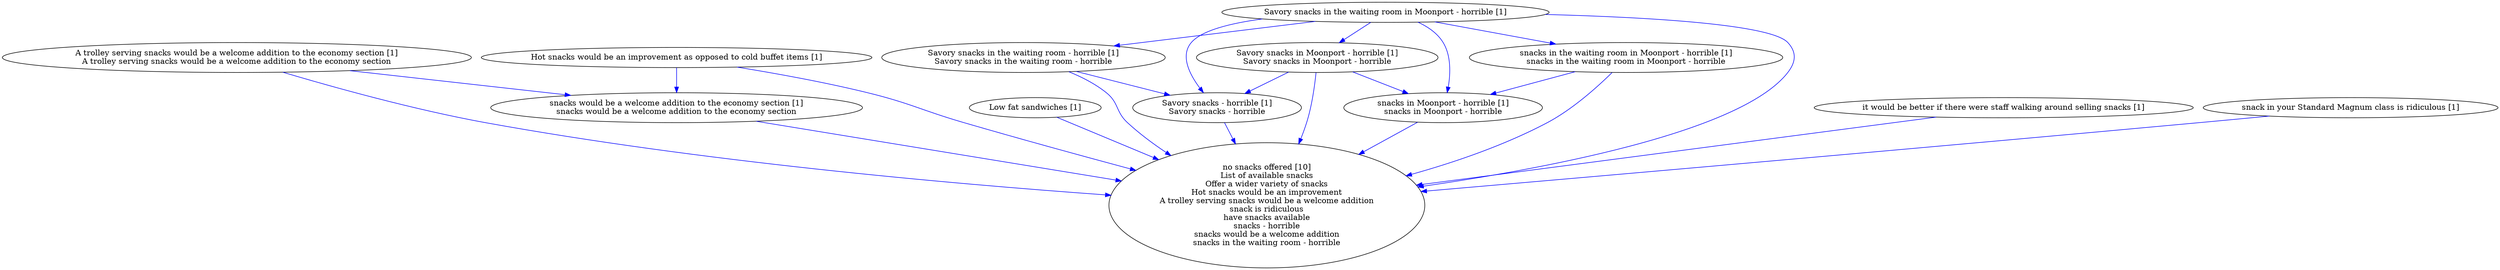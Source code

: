 digraph collapsedGraph {
"no snacks offered [10]\nList of available snacks\nOffer a wider variety of snacks\nHot snacks would be an improvement\nA trolley serving snacks would be a welcome addition\nsnack is ridiculous\nhave snacks available\nsnacks - horrible\nsnacks would be a welcome addition\nsnacks in the waiting room - horrible""A trolley serving snacks would be a welcome addition to the economy section [1]\nA trolley serving snacks would be a welcome addition to the economy section""snacks would be a welcome addition to the economy section [1]\nsnacks would be a welcome addition to the economy section""Hot snacks would be an improvement as opposed to cold buffet items [1]""Low fat sandwiches [1]""Savory snacks in the waiting room in Moonport - horrible [1]""Savory snacks in Moonport - horrible [1]\nSavory snacks in Moonport - horrible""Savory snacks - horrible [1]\nSavory snacks - horrible""snacks in Moonport - horrible [1]\nsnacks in Moonport - horrible""Savory snacks in the waiting room - horrible [1]\nSavory snacks in the waiting room - horrible""snacks in the waiting room in Moonport - horrible [1]\nsnacks in the waiting room in Moonport - horrible""it would be better if there were staff walking around selling snacks [1]""snack in your Standard Magnum class is ridiculous [1]""A trolley serving snacks would be a welcome addition to the economy section [1]\nA trolley serving snacks would be a welcome addition to the economy section" -> "snacks would be a welcome addition to the economy section [1]\nsnacks would be a welcome addition to the economy section" [color=blue]
"Hot snacks would be an improvement as opposed to cold buffet items [1]" -> "no snacks offered [10]\nList of available snacks\nOffer a wider variety of snacks\nHot snacks would be an improvement\nA trolley serving snacks would be a welcome addition\nsnack is ridiculous\nhave snacks available\nsnacks - horrible\nsnacks would be a welcome addition\nsnacks in the waiting room - horrible" [color=blue]
"Hot snacks would be an improvement as opposed to cold buffet items [1]" -> "snacks would be a welcome addition to the economy section [1]\nsnacks would be a welcome addition to the economy section" [color=blue]
"Low fat sandwiches [1]" -> "no snacks offered [10]\nList of available snacks\nOffer a wider variety of snacks\nHot snacks would be an improvement\nA trolley serving snacks would be a welcome addition\nsnack is ridiculous\nhave snacks available\nsnacks - horrible\nsnacks would be a welcome addition\nsnacks in the waiting room - horrible" [color=blue]
"Savory snacks in the waiting room in Moonport - horrible [1]" -> "Savory snacks in Moonport - horrible [1]\nSavory snacks in Moonport - horrible" [color=blue]
"Savory snacks in Moonport - horrible [1]\nSavory snacks in Moonport - horrible" -> "Savory snacks - horrible [1]\nSavory snacks - horrible" [color=blue]
"Savory snacks in Moonport - horrible [1]\nSavory snacks in Moonport - horrible" -> "snacks in Moonport - horrible [1]\nsnacks in Moonport - horrible" [color=blue]
"Savory snacks in the waiting room in Moonport - horrible [1]" -> "Savory snacks in the waiting room - horrible [1]\nSavory snacks in the waiting room - horrible" [color=blue]
"Savory snacks in the waiting room - horrible [1]\nSavory snacks in the waiting room - horrible" -> "Savory snacks - horrible [1]\nSavory snacks - horrible" [color=blue]
"Savory snacks in the waiting room in Moonport - horrible [1]" -> "snacks in the waiting room in Moonport - horrible [1]\nsnacks in the waiting room in Moonport - horrible" [color=blue]
"snacks in the waiting room in Moonport - horrible [1]\nsnacks in the waiting room in Moonport - horrible" -> "snacks in Moonport - horrible [1]\nsnacks in Moonport - horrible" [color=blue]
"Savory snacks in the waiting room in Moonport - horrible [1]" -> "snacks in Moonport - horrible [1]\nsnacks in Moonport - horrible" [color=blue]
"Savory snacks in the waiting room in Moonport - horrible [1]" -> "Savory snacks - horrible [1]\nSavory snacks - horrible" [color=blue]
"it would be better if there were staff walking around selling snacks [1]" -> "no snacks offered [10]\nList of available snacks\nOffer a wider variety of snacks\nHot snacks would be an improvement\nA trolley serving snacks would be a welcome addition\nsnack is ridiculous\nhave snacks available\nsnacks - horrible\nsnacks would be a welcome addition\nsnacks in the waiting room - horrible" [color=blue]
"A trolley serving snacks would be a welcome addition to the economy section [1]\nA trolley serving snacks would be a welcome addition to the economy section" -> "no snacks offered [10]\nList of available snacks\nOffer a wider variety of snacks\nHot snacks would be an improvement\nA trolley serving snacks would be a welcome addition\nsnack is ridiculous\nhave snacks available\nsnacks - horrible\nsnacks would be a welcome addition\nsnacks in the waiting room - horrible" [color=blue]
"snacks would be a welcome addition to the economy section [1]\nsnacks would be a welcome addition to the economy section" -> "no snacks offered [10]\nList of available snacks\nOffer a wider variety of snacks\nHot snacks would be an improvement\nA trolley serving snacks would be a welcome addition\nsnack is ridiculous\nhave snacks available\nsnacks - horrible\nsnacks would be a welcome addition\nsnacks in the waiting room - horrible" [color=blue]
"Savory snacks in the waiting room in Moonport - horrible [1]" -> "no snacks offered [10]\nList of available snacks\nOffer a wider variety of snacks\nHot snacks would be an improvement\nA trolley serving snacks would be a welcome addition\nsnack is ridiculous\nhave snacks available\nsnacks - horrible\nsnacks would be a welcome addition\nsnacks in the waiting room - horrible" [color=blue]
"Savory snacks in Moonport - horrible [1]\nSavory snacks in Moonport - horrible" -> "no snacks offered [10]\nList of available snacks\nOffer a wider variety of snacks\nHot snacks would be an improvement\nA trolley serving snacks would be a welcome addition\nsnack is ridiculous\nhave snacks available\nsnacks - horrible\nsnacks would be a welcome addition\nsnacks in the waiting room - horrible" [color=blue]
"Savory snacks - horrible [1]\nSavory snacks - horrible" -> "no snacks offered [10]\nList of available snacks\nOffer a wider variety of snacks\nHot snacks would be an improvement\nA trolley serving snacks would be a welcome addition\nsnack is ridiculous\nhave snacks available\nsnacks - horrible\nsnacks would be a welcome addition\nsnacks in the waiting room - horrible" [color=blue]
"snacks in Moonport - horrible [1]\nsnacks in Moonport - horrible" -> "no snacks offered [10]\nList of available snacks\nOffer a wider variety of snacks\nHot snacks would be an improvement\nA trolley serving snacks would be a welcome addition\nsnack is ridiculous\nhave snacks available\nsnacks - horrible\nsnacks would be a welcome addition\nsnacks in the waiting room - horrible" [color=blue]
"Savory snacks in the waiting room - horrible [1]\nSavory snacks in the waiting room - horrible" -> "no snacks offered [10]\nList of available snacks\nOffer a wider variety of snacks\nHot snacks would be an improvement\nA trolley serving snacks would be a welcome addition\nsnack is ridiculous\nhave snacks available\nsnacks - horrible\nsnacks would be a welcome addition\nsnacks in the waiting room - horrible" [color=blue]
"snacks in the waiting room in Moonport - horrible [1]\nsnacks in the waiting room in Moonport - horrible" -> "no snacks offered [10]\nList of available snacks\nOffer a wider variety of snacks\nHot snacks would be an improvement\nA trolley serving snacks would be a welcome addition\nsnack is ridiculous\nhave snacks available\nsnacks - horrible\nsnacks would be a welcome addition\nsnacks in the waiting room - horrible" [color=blue]
"snack in your Standard Magnum class is ridiculous [1]" -> "no snacks offered [10]\nList of available snacks\nOffer a wider variety of snacks\nHot snacks would be an improvement\nA trolley serving snacks would be a welcome addition\nsnack is ridiculous\nhave snacks available\nsnacks - horrible\nsnacks would be a welcome addition\nsnacks in the waiting room - horrible" [color=blue]
}